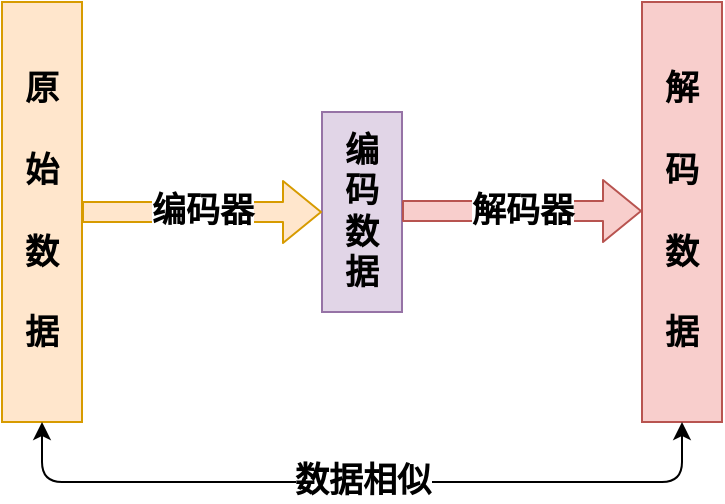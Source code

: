 <mxfile version="13.0.1" type="device"><diagram id="SdTCE53V5QQRJhdNAFHK" name="Page-1"><mxGraphModel dx="1422" dy="763" grid="1" gridSize="10" guides="1" tooltips="1" connect="1" arrows="1" fold="1" page="1" pageScale="1" pageWidth="827" pageHeight="1169" math="0" shadow="0"><root><mxCell id="0"/><mxCell id="1" parent="0"/><mxCell id="HR3dxirn5Kxy6J0Mkm-D-1" value="原&lt;br&gt;&lt;br&gt;始&lt;br&gt;&lt;br&gt;数&lt;br&gt;&lt;br&gt;据" style="rounded=0;whiteSpace=wrap;html=1;fontStyle=1;fontSize=17;fillColor=#ffe6cc;strokeColor=#d79b00;" vertex="1" parent="1"><mxGeometry x="80" y="240" width="40" height="210" as="geometry"/></mxCell><mxCell id="HR3dxirn5Kxy6J0Mkm-D-2" value="编&lt;br&gt;码&lt;br&gt;数&lt;br&gt;据" style="rounded=0;whiteSpace=wrap;html=1;fontStyle=1;fontSize=17;fillColor=#e1d5e7;strokeColor=#9673a6;" vertex="1" parent="1"><mxGeometry x="240" y="295" width="40" height="100" as="geometry"/></mxCell><mxCell id="HR3dxirn5Kxy6J0Mkm-D-3" value="解&lt;br&gt;&lt;br&gt;码&lt;br&gt;&lt;br&gt;数&lt;br&gt;&lt;br&gt;据" style="rounded=0;whiteSpace=wrap;html=1;fontStyle=1;fontSize=17;fillColor=#f8cecc;strokeColor=#b85450;" vertex="1" parent="1"><mxGeometry x="400" y="240" width="40" height="210" as="geometry"/></mxCell><mxCell id="HR3dxirn5Kxy6J0Mkm-D-4" value="编码器" style="shape=flexArrow;endArrow=classic;html=1;fontSize=17;entryX=0;entryY=0.5;entryDx=0;entryDy=0;fillColor=#ffe6cc;strokeColor=#d79b00;fontStyle=1" edge="1" parent="1" source="HR3dxirn5Kxy6J0Mkm-D-1" target="HR3dxirn5Kxy6J0Mkm-D-2"><mxGeometry width="50" height="50" relative="1" as="geometry"><mxPoint x="390" y="420" as="sourcePoint"/><mxPoint x="440" y="370" as="targetPoint"/></mxGeometry></mxCell><mxCell id="HR3dxirn5Kxy6J0Mkm-D-5" value="解码器" style="shape=flexArrow;endArrow=classic;html=1;fontSize=17;entryX=0;entryY=0.5;entryDx=0;entryDy=0;fillColor=#f8cecc;strokeColor=#b85450;fontStyle=1" edge="1" parent="1"><mxGeometry width="50" height="50" relative="1" as="geometry"><mxPoint x="280" y="344.5" as="sourcePoint"/><mxPoint x="400" y="344.5" as="targetPoint"/></mxGeometry></mxCell><mxCell id="HR3dxirn5Kxy6J0Mkm-D-6" value="&lt;b&gt;数据相似&lt;/b&gt;" style="endArrow=classic;startArrow=classic;html=1;fontSize=17;exitX=0.5;exitY=1;exitDx=0;exitDy=0;entryX=0.5;entryY=1;entryDx=0;entryDy=0;" edge="1" parent="1" source="HR3dxirn5Kxy6J0Mkm-D-1" target="HR3dxirn5Kxy6J0Mkm-D-3"><mxGeometry width="50" height="50" relative="1" as="geometry"><mxPoint x="390" y="520" as="sourcePoint"/><mxPoint x="440" y="470" as="targetPoint"/><Array as="points"><mxPoint x="100" y="480"/><mxPoint x="370" y="480"/><mxPoint x="420" y="480"/></Array></mxGeometry></mxCell></root></mxGraphModel></diagram></mxfile>
